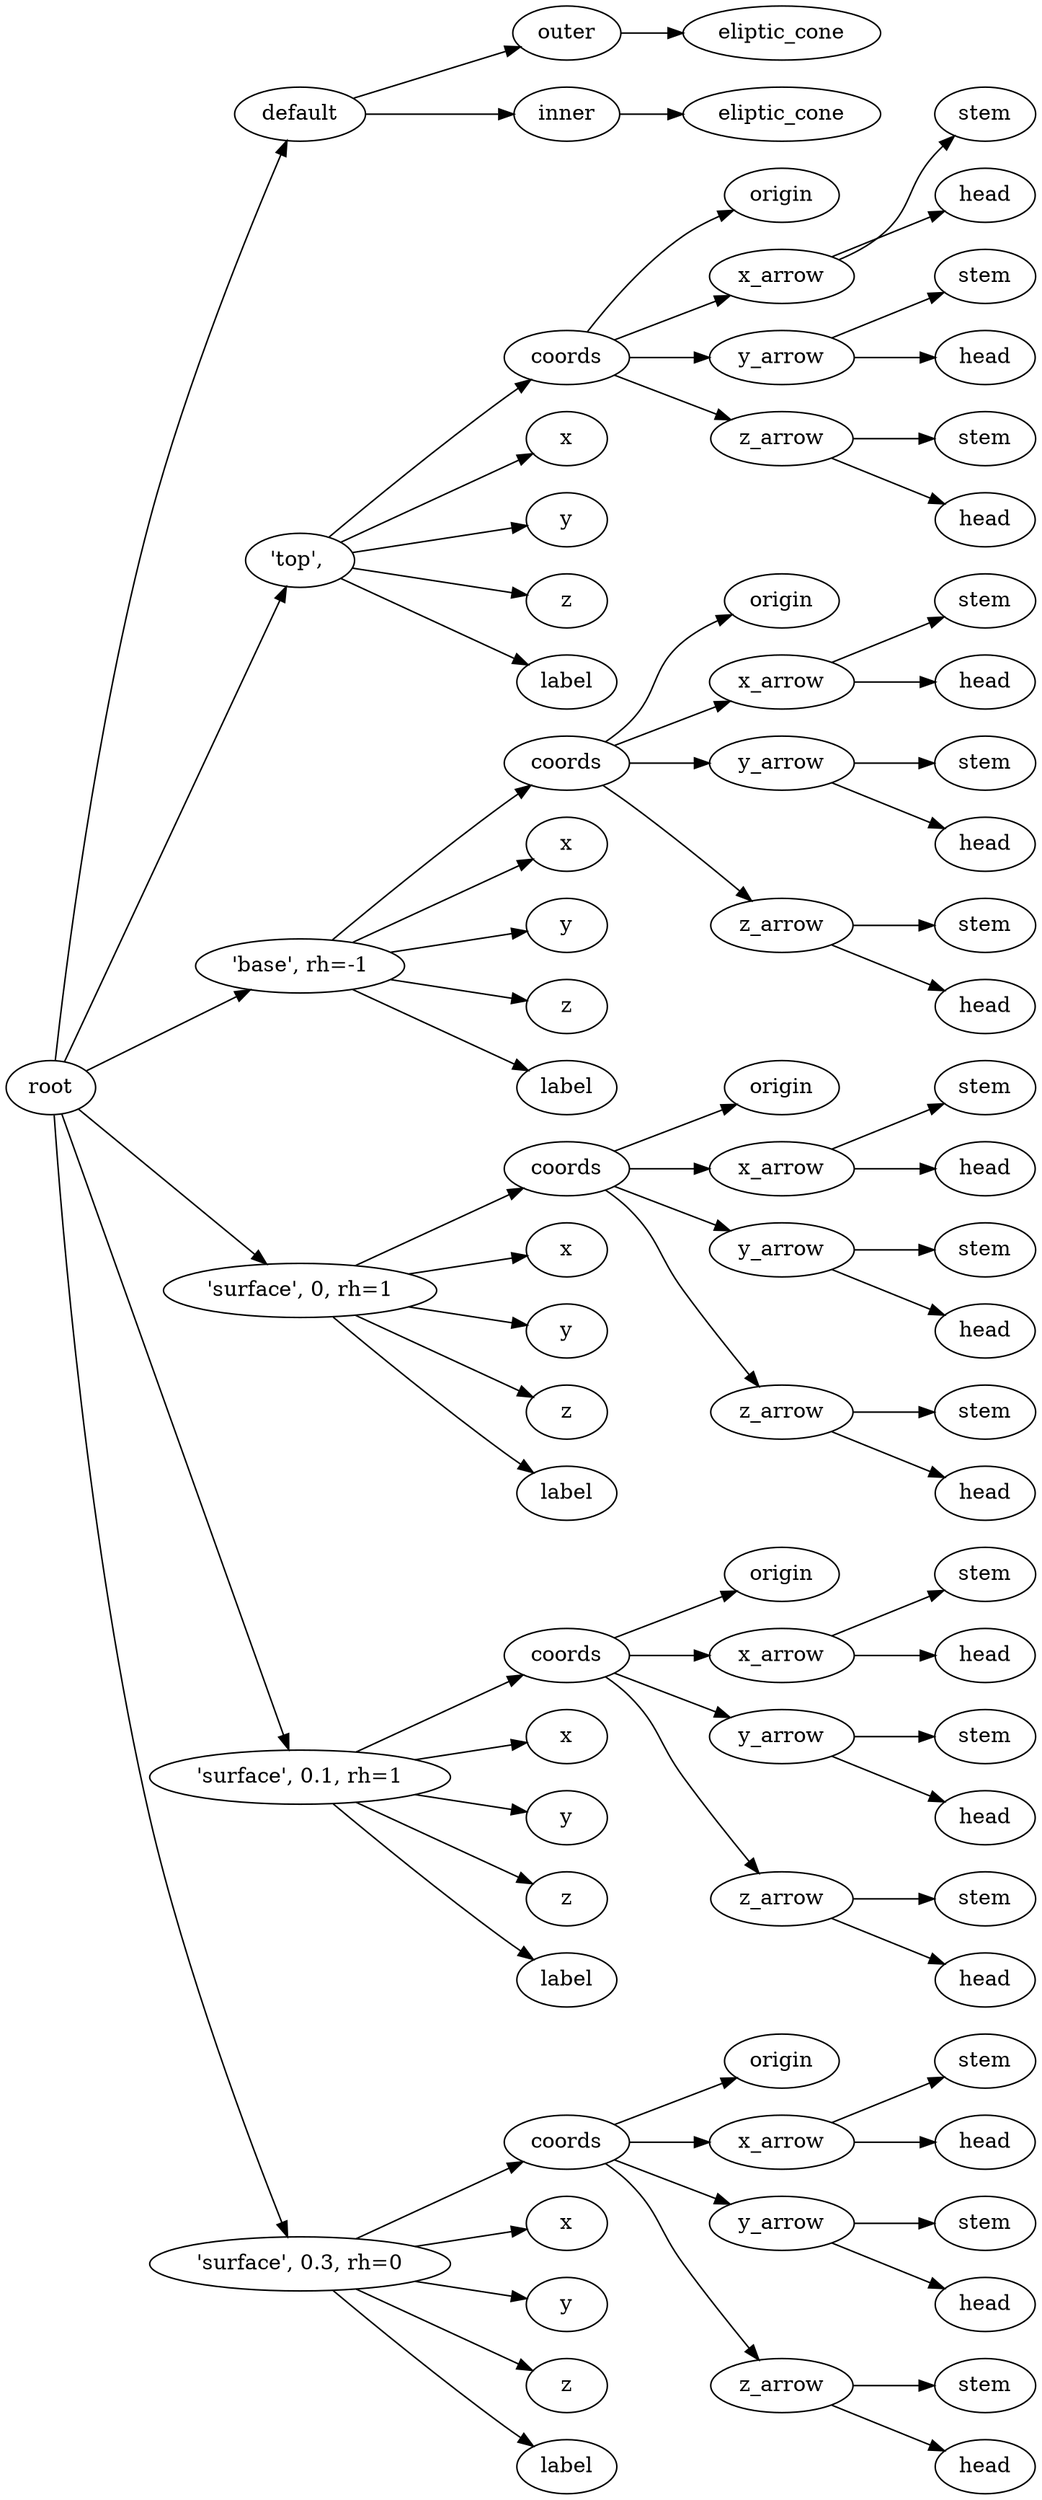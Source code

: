 digraph default {
	graph [rankdir=LR]
	root_84 [label=root href="javascript:s=&quot;\(\)\nNone&quot;; console.log(s); alert(s);"]
	default_85 [label=default href="javascript:s=&quot;\(&#x27;default&#x27;,\)\nElipticConeHull&quot;; console.log(s); alert(s);" tooltip=ElipticConeHull]
	outer_86 [label=outer href="javascript:s=&quot;\(&#x27;default&#x27;,\ &#x27;outer&#x27;\)\nElipticCone&quot;; console.log(s); alert(s);" tooltip=ElipticCone]
	eliptic_cone_87 [label=eliptic_cone href="javascript:s=&quot;\(&#x27;default&#x27;,\ &#x27;outer&#x27;,\ &#x27;eliptic_cone&#x27;\)\nLinearExtrude&quot;; console.log(s); alert(s);" tooltip=LinearExtrude]
	inner_88 [label=inner href="javascript:s=&quot;\(&#x27;default&#x27;,\ &#x27;inner&#x27;\)\nElipticCone&quot;; console.log(s); alert(s);" tooltip=ElipticCone]
	eliptic_cone_89 [label=eliptic_cone href="javascript:s=&quot;\(&#x27;default&#x27;,\ &#x27;inner&#x27;,\ &#x27;eliptic_cone&#x27;\)\nLinearExtrude&quot;; console.log(s); alert(s);" tooltip=LinearExtrude]
	90 [label="'top',\ " href="javascript:s=&quot;\(&quot;&#x27;top&#x27;,\ &quot;,\)\nAnnotatedCoordinates&quot;; console.log(s); alert(s);" tooltip=AnnotatedCoordinates]
	coords_91 [label=coords href="javascript:s=&quot;\(&quot;&#x27;top&#x27;,\ &quot;,\ &#x27;coords&#x27;\)\nCoordinates&quot;; console.log(s); alert(s);" tooltip=Coordinates]
	origin_92 [label=origin href="javascript:s=&quot;\(&quot;&#x27;top&#x27;,\ &quot;,\ &#x27;coords&#x27;,\ &#x27;origin&#x27;\)\nCoordinatesCage&quot;; console.log(s); alert(s);" tooltip=CoordinatesCage]
	x_arrow_93 [label=x_arrow href="javascript:s=&quot;\(&quot;&#x27;top&#x27;,\ &quot;,\ &#x27;coords&#x27;,\ &#x27;x_arrow&#x27;\)\nArrow&quot;; console.log(s); alert(s);" tooltip=Arrow]
	stem_94 [label=stem href="javascript:s=&quot;\(&quot;&#x27;top&#x27;,\ &quot;,\ &#x27;coords&#x27;,\ &#x27;x_arrow&#x27;,\ &#x27;stem&#x27;\)\nCone&quot;; console.log(s); alert(s);" tooltip=Cone]
	head_95 [label=head href="javascript:s=&quot;\(&quot;&#x27;top&#x27;,\ &quot;,\ &#x27;coords&#x27;,\ &#x27;x_arrow&#x27;,\ &#x27;head&#x27;\)\nCone&quot;; console.log(s); alert(s);" tooltip=Cone]
	y_arrow_96 [label=y_arrow href="javascript:s=&quot;\(&quot;&#x27;top&#x27;,\ &quot;,\ &#x27;coords&#x27;,\ &#x27;y_arrow&#x27;\)\nArrow&quot;; console.log(s); alert(s);" tooltip=Arrow]
	stem_97 [label=stem href="javascript:s=&quot;\(&quot;&#x27;top&#x27;,\ &quot;,\ &#x27;coords&#x27;,\ &#x27;y_arrow&#x27;,\ &#x27;stem&#x27;\)\nCone&quot;; console.log(s); alert(s);" tooltip=Cone]
	head_98 [label=head href="javascript:s=&quot;\(&quot;&#x27;top&#x27;,\ &quot;,\ &#x27;coords&#x27;,\ &#x27;y_arrow&#x27;,\ &#x27;head&#x27;\)\nCone&quot;; console.log(s); alert(s);" tooltip=Cone]
	z_arrow_99 [label=z_arrow href="javascript:s=&quot;\(&quot;&#x27;top&#x27;,\ &quot;,\ &#x27;coords&#x27;,\ &#x27;z_arrow&#x27;\)\nArrow&quot;; console.log(s); alert(s);" tooltip=Arrow]
	stem_100 [label=stem href="javascript:s=&quot;\(&quot;&#x27;top&#x27;,\ &quot;,\ &#x27;coords&#x27;,\ &#x27;z_arrow&#x27;,\ &#x27;stem&#x27;\)\nCone&quot;; console.log(s); alert(s);" tooltip=Cone]
	head_101 [label=head href="javascript:s=&quot;\(&quot;&#x27;top&#x27;,\ &quot;,\ &#x27;coords&#x27;,\ &#x27;z_arrow&#x27;,\ &#x27;head&#x27;\)\nCone&quot;; console.log(s); alert(s);" tooltip=Cone]
	x_102 [label=x href="javascript:s=&quot;\(&quot;&#x27;top&#x27;,\ &quot;,\ &#x27;x&#x27;\)\nText&quot;; console.log(s); alert(s);" tooltip=Text]
	y_103 [label=y href="javascript:s=&quot;\(&quot;&#x27;top&#x27;,\ &quot;,\ &#x27;y&#x27;\)\nText&quot;; console.log(s); alert(s);" tooltip=Text]
	z_104 [label=z href="javascript:s=&quot;\(&quot;&#x27;top&#x27;,\ &quot;,\ &#x27;z&#x27;\)\nText&quot;; console.log(s); alert(s);" tooltip=Text]
	label_105 [label=label href="javascript:s=&quot;\(&quot;&#x27;top&#x27;,\ &quot;,\ &#x27;label&#x27;\)\nText&quot;; console.log(s); alert(s);" tooltip=Text]
	106 [label="'base',\ rh=\-1" href="javascript:s=&quot;\(&quot;&#x27;base&#x27;,\ rh=\-1&quot;,\)\nAnnotatedCoordinates&quot;; console.log(s); alert(s);" tooltip=AnnotatedCoordinates]
	coords_107 [label=coords href="javascript:s=&quot;\(&quot;&#x27;base&#x27;,\ rh=\-1&quot;,\ &#x27;coords&#x27;\)\nCoordinates&quot;; console.log(s); alert(s);" tooltip=Coordinates]
	origin_108 [label=origin href="javascript:s=&quot;\(&quot;&#x27;base&#x27;,\ rh=\-1&quot;,\ &#x27;coords&#x27;,\ &#x27;origin&#x27;\)\nCoordinatesCage&quot;; console.log(s); alert(s);" tooltip=CoordinatesCage]
	x_arrow_109 [label=x_arrow href="javascript:s=&quot;\(&quot;&#x27;base&#x27;,\ rh=\-1&quot;,\ &#x27;coords&#x27;,\ &#x27;x_arrow&#x27;\)\nArrow&quot;; console.log(s); alert(s);" tooltip=Arrow]
	stem_110 [label=stem href="javascript:s=&quot;\(&quot;&#x27;base&#x27;,\ rh=\-1&quot;,\ &#x27;coords&#x27;,\ &#x27;x_arrow&#x27;,\ &#x27;stem&#x27;\)\nCone&quot;; console.log(s); alert(s);" tooltip=Cone]
	head_111 [label=head href="javascript:s=&quot;\(&quot;&#x27;base&#x27;,\ rh=\-1&quot;,\ &#x27;coords&#x27;,\ &#x27;x_arrow&#x27;,\ &#x27;head&#x27;\)\nCone&quot;; console.log(s); alert(s);" tooltip=Cone]
	y_arrow_112 [label=y_arrow href="javascript:s=&quot;\(&quot;&#x27;base&#x27;,\ rh=\-1&quot;,\ &#x27;coords&#x27;,\ &#x27;y_arrow&#x27;\)\nArrow&quot;; console.log(s); alert(s);" tooltip=Arrow]
	stem_113 [label=stem href="javascript:s=&quot;\(&quot;&#x27;base&#x27;,\ rh=\-1&quot;,\ &#x27;coords&#x27;,\ &#x27;y_arrow&#x27;,\ &#x27;stem&#x27;\)\nCone&quot;; console.log(s); alert(s);" tooltip=Cone]
	head_114 [label=head href="javascript:s=&quot;\(&quot;&#x27;base&#x27;,\ rh=\-1&quot;,\ &#x27;coords&#x27;,\ &#x27;y_arrow&#x27;,\ &#x27;head&#x27;\)\nCone&quot;; console.log(s); alert(s);" tooltip=Cone]
	z_arrow_115 [label=z_arrow href="javascript:s=&quot;\(&quot;&#x27;base&#x27;,\ rh=\-1&quot;,\ &#x27;coords&#x27;,\ &#x27;z_arrow&#x27;\)\nArrow&quot;; console.log(s); alert(s);" tooltip=Arrow]
	stem_116 [label=stem href="javascript:s=&quot;\(&quot;&#x27;base&#x27;,\ rh=\-1&quot;,\ &#x27;coords&#x27;,\ &#x27;z_arrow&#x27;,\ &#x27;stem&#x27;\)\nCone&quot;; console.log(s); alert(s);" tooltip=Cone]
	head_117 [label=head href="javascript:s=&quot;\(&quot;&#x27;base&#x27;,\ rh=\-1&quot;,\ &#x27;coords&#x27;,\ &#x27;z_arrow&#x27;,\ &#x27;head&#x27;\)\nCone&quot;; console.log(s); alert(s);" tooltip=Cone]
	x_118 [label=x href="javascript:s=&quot;\(&quot;&#x27;base&#x27;,\ rh=\-1&quot;,\ &#x27;x&#x27;\)\nText&quot;; console.log(s); alert(s);" tooltip=Text]
	y_119 [label=y href="javascript:s=&quot;\(&quot;&#x27;base&#x27;,\ rh=\-1&quot;,\ &#x27;y&#x27;\)\nText&quot;; console.log(s); alert(s);" tooltip=Text]
	z_120 [label=z href="javascript:s=&quot;\(&quot;&#x27;base&#x27;,\ rh=\-1&quot;,\ &#x27;z&#x27;\)\nText&quot;; console.log(s); alert(s);" tooltip=Text]
	label_121 [label=label href="javascript:s=&quot;\(&quot;&#x27;base&#x27;,\ rh=\-1&quot;,\ &#x27;label&#x27;\)\nText&quot;; console.log(s); alert(s);" tooltip=Text]
	122 [label="'surface',\ 0,\ rh=1" href="javascript:s=&quot;\(&quot;&#x27;surface&#x27;,\ 0,\ rh=1&quot;,\)\nAnnotatedCoordinates&quot;; console.log(s); alert(s);" tooltip=AnnotatedCoordinates]
	coords_123 [label=coords href="javascript:s=&quot;\(&quot;&#x27;surface&#x27;,\ 0,\ rh=1&quot;,\ &#x27;coords&#x27;\)\nCoordinates&quot;; console.log(s); alert(s);" tooltip=Coordinates]
	origin_124 [label=origin href="javascript:s=&quot;\(&quot;&#x27;surface&#x27;,\ 0,\ rh=1&quot;,\ &#x27;coords&#x27;,\ &#x27;origin&#x27;\)\nCoordinatesCage&quot;; console.log(s); alert(s);" tooltip=CoordinatesCage]
	x_arrow_125 [label=x_arrow href="javascript:s=&quot;\(&quot;&#x27;surface&#x27;,\ 0,\ rh=1&quot;,\ &#x27;coords&#x27;,\ &#x27;x_arrow&#x27;\)\nArrow&quot;; console.log(s); alert(s);" tooltip=Arrow]
	stem_126 [label=stem href="javascript:s=&quot;\(&quot;&#x27;surface&#x27;,\ 0,\ rh=1&quot;,\ &#x27;coords&#x27;,\ &#x27;x_arrow&#x27;,\ &#x27;stem&#x27;\)\nCone&quot;; console.log(s); alert(s);" tooltip=Cone]
	head_127 [label=head href="javascript:s=&quot;\(&quot;&#x27;surface&#x27;,\ 0,\ rh=1&quot;,\ &#x27;coords&#x27;,\ &#x27;x_arrow&#x27;,\ &#x27;head&#x27;\)\nCone&quot;; console.log(s); alert(s);" tooltip=Cone]
	y_arrow_128 [label=y_arrow href="javascript:s=&quot;\(&quot;&#x27;surface&#x27;,\ 0,\ rh=1&quot;,\ &#x27;coords&#x27;,\ &#x27;y_arrow&#x27;\)\nArrow&quot;; console.log(s); alert(s);" tooltip=Arrow]
	stem_129 [label=stem href="javascript:s=&quot;\(&quot;&#x27;surface&#x27;,\ 0,\ rh=1&quot;,\ &#x27;coords&#x27;,\ &#x27;y_arrow&#x27;,\ &#x27;stem&#x27;\)\nCone&quot;; console.log(s); alert(s);" tooltip=Cone]
	head_130 [label=head href="javascript:s=&quot;\(&quot;&#x27;surface&#x27;,\ 0,\ rh=1&quot;,\ &#x27;coords&#x27;,\ &#x27;y_arrow&#x27;,\ &#x27;head&#x27;\)\nCone&quot;; console.log(s); alert(s);" tooltip=Cone]
	z_arrow_131 [label=z_arrow href="javascript:s=&quot;\(&quot;&#x27;surface&#x27;,\ 0,\ rh=1&quot;,\ &#x27;coords&#x27;,\ &#x27;z_arrow&#x27;\)\nArrow&quot;; console.log(s); alert(s);" tooltip=Arrow]
	stem_132 [label=stem href="javascript:s=&quot;\(&quot;&#x27;surface&#x27;,\ 0,\ rh=1&quot;,\ &#x27;coords&#x27;,\ &#x27;z_arrow&#x27;,\ &#x27;stem&#x27;\)\nCone&quot;; console.log(s); alert(s);" tooltip=Cone]
	head_133 [label=head href="javascript:s=&quot;\(&quot;&#x27;surface&#x27;,\ 0,\ rh=1&quot;,\ &#x27;coords&#x27;,\ &#x27;z_arrow&#x27;,\ &#x27;head&#x27;\)\nCone&quot;; console.log(s); alert(s);" tooltip=Cone]
	x_134 [label=x href="javascript:s=&quot;\(&quot;&#x27;surface&#x27;,\ 0,\ rh=1&quot;,\ &#x27;x&#x27;\)\nText&quot;; console.log(s); alert(s);" tooltip=Text]
	y_135 [label=y href="javascript:s=&quot;\(&quot;&#x27;surface&#x27;,\ 0,\ rh=1&quot;,\ &#x27;y&#x27;\)\nText&quot;; console.log(s); alert(s);" tooltip=Text]
	z_136 [label=z href="javascript:s=&quot;\(&quot;&#x27;surface&#x27;,\ 0,\ rh=1&quot;,\ &#x27;z&#x27;\)\nText&quot;; console.log(s); alert(s);" tooltip=Text]
	label_137 [label=label href="javascript:s=&quot;\(&quot;&#x27;surface&#x27;,\ 0,\ rh=1&quot;,\ &#x27;label&#x27;\)\nText&quot;; console.log(s); alert(s);" tooltip=Text]
	138 [label="'surface',\ 0\.1,\ rh=1" href="javascript:s=&quot;\(&quot;&#x27;surface&#x27;,\ 0\.1,\ rh=1&quot;,\)\nAnnotatedCoordinates&quot;; console.log(s); alert(s);" tooltip=AnnotatedCoordinates]
	coords_139 [label=coords href="javascript:s=&quot;\(&quot;&#x27;surface&#x27;,\ 0\.1,\ rh=1&quot;,\ &#x27;coords&#x27;\)\nCoordinates&quot;; console.log(s); alert(s);" tooltip=Coordinates]
	origin_140 [label=origin href="javascript:s=&quot;\(&quot;&#x27;surface&#x27;,\ 0\.1,\ rh=1&quot;,\ &#x27;coords&#x27;,\ &#x27;origin&#x27;\)\nCoordinatesCage&quot;; console.log(s); alert(s);" tooltip=CoordinatesCage]
	x_arrow_141 [label=x_arrow href="javascript:s=&quot;\(&quot;&#x27;surface&#x27;,\ 0\.1,\ rh=1&quot;,\ &#x27;coords&#x27;,\ &#x27;x_arrow&#x27;\)\nArrow&quot;; console.log(s); alert(s);" tooltip=Arrow]
	stem_142 [label=stem href="javascript:s=&quot;\(&quot;&#x27;surface&#x27;,\ 0\.1,\ rh=1&quot;,\ &#x27;coords&#x27;,\ &#x27;x_arrow&#x27;,\ &#x27;stem&#x27;\)\nCone&quot;; console.log(s); alert(s);" tooltip=Cone]
	head_143 [label=head href="javascript:s=&quot;\(&quot;&#x27;surface&#x27;,\ 0\.1,\ rh=1&quot;,\ &#x27;coords&#x27;,\ &#x27;x_arrow&#x27;,\ &#x27;head&#x27;\)\nCone&quot;; console.log(s); alert(s);" tooltip=Cone]
	y_arrow_144 [label=y_arrow href="javascript:s=&quot;\(&quot;&#x27;surface&#x27;,\ 0\.1,\ rh=1&quot;,\ &#x27;coords&#x27;,\ &#x27;y_arrow&#x27;\)\nArrow&quot;; console.log(s); alert(s);" tooltip=Arrow]
	stem_145 [label=stem href="javascript:s=&quot;\(&quot;&#x27;surface&#x27;,\ 0\.1,\ rh=1&quot;,\ &#x27;coords&#x27;,\ &#x27;y_arrow&#x27;,\ &#x27;stem&#x27;\)\nCone&quot;; console.log(s); alert(s);" tooltip=Cone]
	head_146 [label=head href="javascript:s=&quot;\(&quot;&#x27;surface&#x27;,\ 0\.1,\ rh=1&quot;,\ &#x27;coords&#x27;,\ &#x27;y_arrow&#x27;,\ &#x27;head&#x27;\)\nCone&quot;; console.log(s); alert(s);" tooltip=Cone]
	z_arrow_147 [label=z_arrow href="javascript:s=&quot;\(&quot;&#x27;surface&#x27;,\ 0\.1,\ rh=1&quot;,\ &#x27;coords&#x27;,\ &#x27;z_arrow&#x27;\)\nArrow&quot;; console.log(s); alert(s);" tooltip=Arrow]
	stem_148 [label=stem href="javascript:s=&quot;\(&quot;&#x27;surface&#x27;,\ 0\.1,\ rh=1&quot;,\ &#x27;coords&#x27;,\ &#x27;z_arrow&#x27;,\ &#x27;stem&#x27;\)\nCone&quot;; console.log(s); alert(s);" tooltip=Cone]
	head_149 [label=head href="javascript:s=&quot;\(&quot;&#x27;surface&#x27;,\ 0\.1,\ rh=1&quot;,\ &#x27;coords&#x27;,\ &#x27;z_arrow&#x27;,\ &#x27;head&#x27;\)\nCone&quot;; console.log(s); alert(s);" tooltip=Cone]
	x_150 [label=x href="javascript:s=&quot;\(&quot;&#x27;surface&#x27;,\ 0\.1,\ rh=1&quot;,\ &#x27;x&#x27;\)\nText&quot;; console.log(s); alert(s);" tooltip=Text]
	y_151 [label=y href="javascript:s=&quot;\(&quot;&#x27;surface&#x27;,\ 0\.1,\ rh=1&quot;,\ &#x27;y&#x27;\)\nText&quot;; console.log(s); alert(s);" tooltip=Text]
	z_152 [label=z href="javascript:s=&quot;\(&quot;&#x27;surface&#x27;,\ 0\.1,\ rh=1&quot;,\ &#x27;z&#x27;\)\nText&quot;; console.log(s); alert(s);" tooltip=Text]
	label_153 [label=label href="javascript:s=&quot;\(&quot;&#x27;surface&#x27;,\ 0\.1,\ rh=1&quot;,\ &#x27;label&#x27;\)\nText&quot;; console.log(s); alert(s);" tooltip=Text]
	154 [label="'surface',\ 0\.3,\ rh=0" href="javascript:s=&quot;\(&quot;&#x27;surface&#x27;,\ 0\.3,\ rh=0&quot;,\)\nAnnotatedCoordinates&quot;; console.log(s); alert(s);" tooltip=AnnotatedCoordinates]
	coords_155 [label=coords href="javascript:s=&quot;\(&quot;&#x27;surface&#x27;,\ 0\.3,\ rh=0&quot;,\ &#x27;coords&#x27;\)\nCoordinates&quot;; console.log(s); alert(s);" tooltip=Coordinates]
	origin_156 [label=origin href="javascript:s=&quot;\(&quot;&#x27;surface&#x27;,\ 0\.3,\ rh=0&quot;,\ &#x27;coords&#x27;,\ &#x27;origin&#x27;\)\nCoordinatesCage&quot;; console.log(s); alert(s);" tooltip=CoordinatesCage]
	x_arrow_157 [label=x_arrow href="javascript:s=&quot;\(&quot;&#x27;surface&#x27;,\ 0\.3,\ rh=0&quot;,\ &#x27;coords&#x27;,\ &#x27;x_arrow&#x27;\)\nArrow&quot;; console.log(s); alert(s);" tooltip=Arrow]
	stem_158 [label=stem href="javascript:s=&quot;\(&quot;&#x27;surface&#x27;,\ 0\.3,\ rh=0&quot;,\ &#x27;coords&#x27;,\ &#x27;x_arrow&#x27;,\ &#x27;stem&#x27;\)\nCone&quot;; console.log(s); alert(s);" tooltip=Cone]
	head_159 [label=head href="javascript:s=&quot;\(&quot;&#x27;surface&#x27;,\ 0\.3,\ rh=0&quot;,\ &#x27;coords&#x27;,\ &#x27;x_arrow&#x27;,\ &#x27;head&#x27;\)\nCone&quot;; console.log(s); alert(s);" tooltip=Cone]
	y_arrow_160 [label=y_arrow href="javascript:s=&quot;\(&quot;&#x27;surface&#x27;,\ 0\.3,\ rh=0&quot;,\ &#x27;coords&#x27;,\ &#x27;y_arrow&#x27;\)\nArrow&quot;; console.log(s); alert(s);" tooltip=Arrow]
	stem_161 [label=stem href="javascript:s=&quot;\(&quot;&#x27;surface&#x27;,\ 0\.3,\ rh=0&quot;,\ &#x27;coords&#x27;,\ &#x27;y_arrow&#x27;,\ &#x27;stem&#x27;\)\nCone&quot;; console.log(s); alert(s);" tooltip=Cone]
	head_162 [label=head href="javascript:s=&quot;\(&quot;&#x27;surface&#x27;,\ 0\.3,\ rh=0&quot;,\ &#x27;coords&#x27;,\ &#x27;y_arrow&#x27;,\ &#x27;head&#x27;\)\nCone&quot;; console.log(s); alert(s);" tooltip=Cone]
	z_arrow_163 [label=z_arrow href="javascript:s=&quot;\(&quot;&#x27;surface&#x27;,\ 0\.3,\ rh=0&quot;,\ &#x27;coords&#x27;,\ &#x27;z_arrow&#x27;\)\nArrow&quot;; console.log(s); alert(s);" tooltip=Arrow]
	stem_164 [label=stem href="javascript:s=&quot;\(&quot;&#x27;surface&#x27;,\ 0\.3,\ rh=0&quot;,\ &#x27;coords&#x27;,\ &#x27;z_arrow&#x27;,\ &#x27;stem&#x27;\)\nCone&quot;; console.log(s); alert(s);" tooltip=Cone]
	head_165 [label=head href="javascript:s=&quot;\(&quot;&#x27;surface&#x27;,\ 0\.3,\ rh=0&quot;,\ &#x27;coords&#x27;,\ &#x27;z_arrow&#x27;,\ &#x27;head&#x27;\)\nCone&quot;; console.log(s); alert(s);" tooltip=Cone]
	x_166 [label=x href="javascript:s=&quot;\(&quot;&#x27;surface&#x27;,\ 0\.3,\ rh=0&quot;,\ &#x27;x&#x27;\)\nText&quot;; console.log(s); alert(s);" tooltip=Text]
	y_167 [label=y href="javascript:s=&quot;\(&quot;&#x27;surface&#x27;,\ 0\.3,\ rh=0&quot;,\ &#x27;y&#x27;\)\nText&quot;; console.log(s); alert(s);" tooltip=Text]
	z_168 [label=z href="javascript:s=&quot;\(&quot;&#x27;surface&#x27;,\ 0\.3,\ rh=0&quot;,\ &#x27;z&#x27;\)\nText&quot;; console.log(s); alert(s);" tooltip=Text]
	label_169 [label=label href="javascript:s=&quot;\(&quot;&#x27;surface&#x27;,\ 0\.3,\ rh=0&quot;,\ &#x27;label&#x27;\)\nText&quot;; console.log(s); alert(s);" tooltip=Text]
	root_84 -> default_85
	default_85 -> outer_86
	outer_86 -> eliptic_cone_87
	default_85 -> inner_88
	inner_88 -> eliptic_cone_89
	root_84 -> 90
	90 -> coords_91
	coords_91 -> origin_92
	coords_91 -> x_arrow_93
	x_arrow_93 -> stem_94
	x_arrow_93 -> head_95
	coords_91 -> y_arrow_96
	y_arrow_96 -> stem_97
	y_arrow_96 -> head_98
	coords_91 -> z_arrow_99
	z_arrow_99 -> stem_100
	z_arrow_99 -> head_101
	90 -> x_102
	90 -> y_103
	90 -> z_104
	90 -> label_105
	root_84 -> 106
	106 -> coords_107
	coords_107 -> origin_108
	coords_107 -> x_arrow_109
	x_arrow_109 -> stem_110
	x_arrow_109 -> head_111
	coords_107 -> y_arrow_112
	y_arrow_112 -> stem_113
	y_arrow_112 -> head_114
	coords_107 -> z_arrow_115
	z_arrow_115 -> stem_116
	z_arrow_115 -> head_117
	106 -> x_118
	106 -> y_119
	106 -> z_120
	106 -> label_121
	root_84 -> 122
	122 -> coords_123
	coords_123 -> origin_124
	coords_123 -> x_arrow_125
	x_arrow_125 -> stem_126
	x_arrow_125 -> head_127
	coords_123 -> y_arrow_128
	y_arrow_128 -> stem_129
	y_arrow_128 -> head_130
	coords_123 -> z_arrow_131
	z_arrow_131 -> stem_132
	z_arrow_131 -> head_133
	122 -> x_134
	122 -> y_135
	122 -> z_136
	122 -> label_137
	root_84 -> 138
	138 -> coords_139
	coords_139 -> origin_140
	coords_139 -> x_arrow_141
	x_arrow_141 -> stem_142
	x_arrow_141 -> head_143
	coords_139 -> y_arrow_144
	y_arrow_144 -> stem_145
	y_arrow_144 -> head_146
	coords_139 -> z_arrow_147
	z_arrow_147 -> stem_148
	z_arrow_147 -> head_149
	138 -> x_150
	138 -> y_151
	138 -> z_152
	138 -> label_153
	root_84 -> 154
	154 -> coords_155
	coords_155 -> origin_156
	coords_155 -> x_arrow_157
	x_arrow_157 -> stem_158
	x_arrow_157 -> head_159
	coords_155 -> y_arrow_160
	y_arrow_160 -> stem_161
	y_arrow_160 -> head_162
	coords_155 -> z_arrow_163
	z_arrow_163 -> stem_164
	z_arrow_163 -> head_165
	154 -> x_166
	154 -> y_167
	154 -> z_168
	154 -> label_169
}
